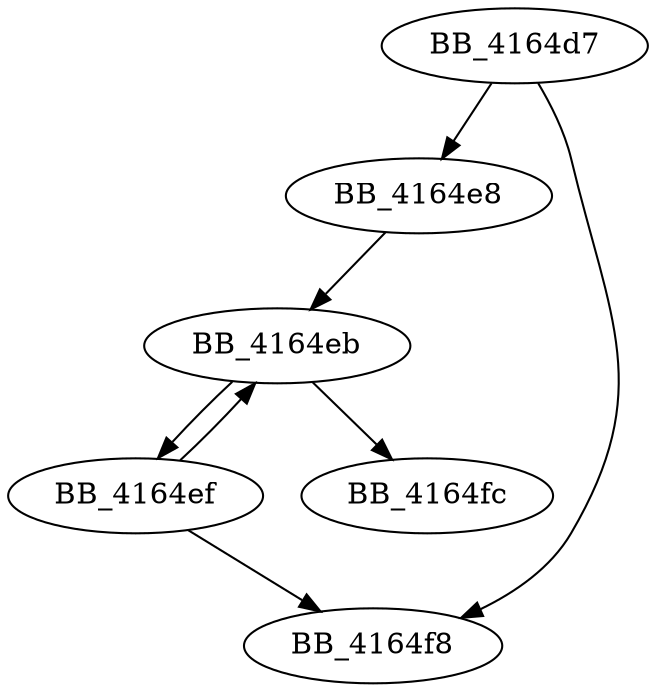 DiGraph sub_4164D7{
BB_4164d7->BB_4164e8
BB_4164d7->BB_4164f8
BB_4164e8->BB_4164eb
BB_4164eb->BB_4164ef
BB_4164eb->BB_4164fc
BB_4164ef->BB_4164eb
BB_4164ef->BB_4164f8
}

